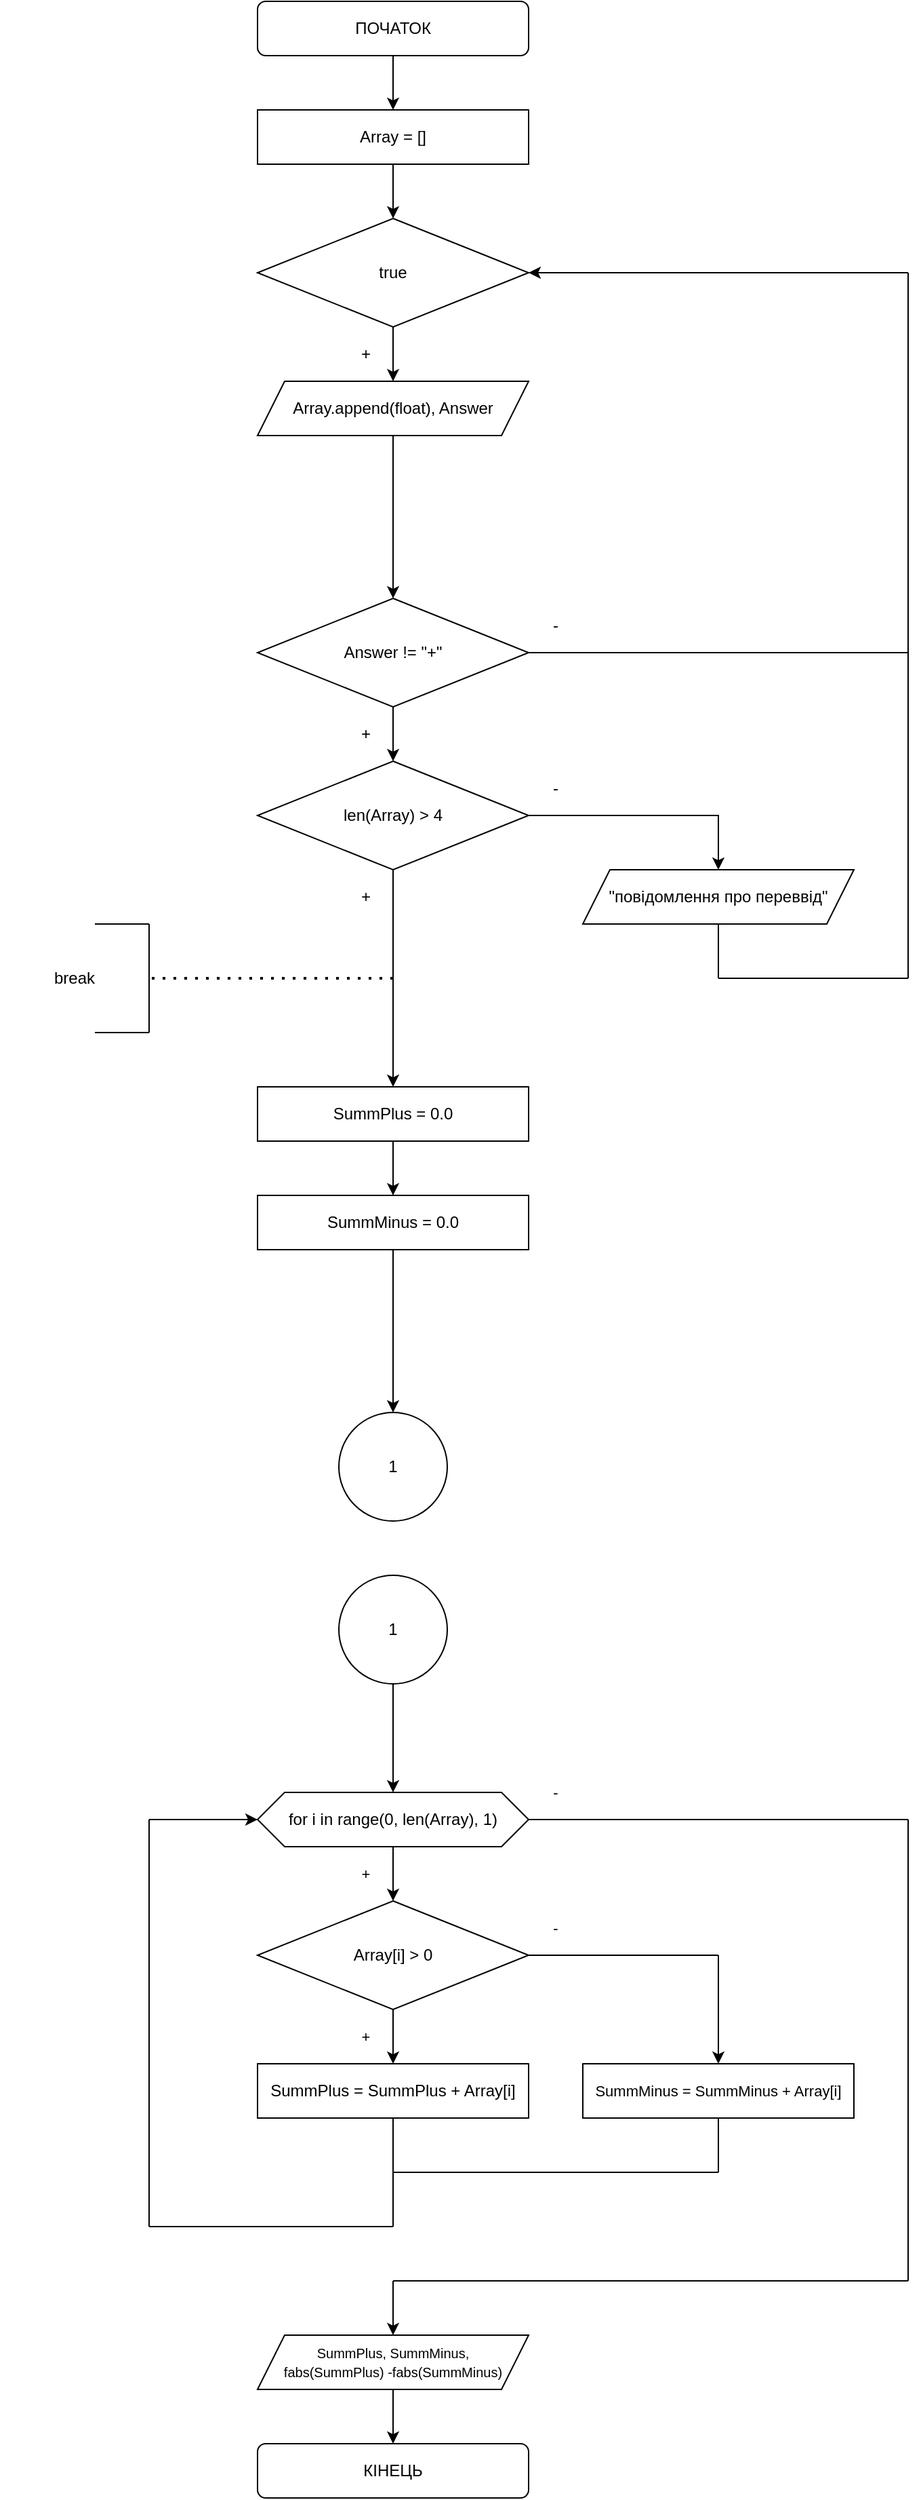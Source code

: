 <mxfile version="16.5.1" type="device"><diagram id="uTJQJn8EHaszXV-2sIAf" name="Страница 1"><mxGraphModel dx="868" dy="563" grid="1" gridSize="10" guides="1" tooltips="1" connect="1" arrows="1" fold="1" page="1" pageScale="1" pageWidth="827" pageHeight="1169" math="0" shadow="0"><root><mxCell id="0"/><mxCell id="1" parent="0"/><mxCell id="x2SuxCz4BPsx6J8EMy84-63" value="" style="edgeStyle=orthogonalEdgeStyle;rounded=0;orthogonalLoop=1;jettySize=auto;html=1;" parent="1" source="x2SuxCz4BPsx6J8EMy84-1" target="x2SuxCz4BPsx6J8EMy84-62" edge="1"><mxGeometry relative="1" as="geometry"/></mxCell><mxCell id="x2SuxCz4BPsx6J8EMy84-1" value="ПОЧАТОК" style="rounded=1;whiteSpace=wrap;html=1;" parent="1" vertex="1"><mxGeometry x="320" y="40" width="200" height="40" as="geometry"/></mxCell><mxCell id="x2SuxCz4BPsx6J8EMy84-65" value="" style="edgeStyle=orthogonalEdgeStyle;rounded=0;orthogonalLoop=1;jettySize=auto;html=1;" parent="1" source="x2SuxCz4BPsx6J8EMy84-62" target="x2SuxCz4BPsx6J8EMy84-64" edge="1"><mxGeometry relative="1" as="geometry"/></mxCell><mxCell id="x2SuxCz4BPsx6J8EMy84-62" value="Array = []" style="rounded=0;whiteSpace=wrap;html=1;" parent="1" vertex="1"><mxGeometry x="320" y="120" width="200" height="40" as="geometry"/></mxCell><mxCell id="dttyNYzgsFKUPBgSHIjl-3" value="" style="edgeStyle=orthogonalEdgeStyle;rounded=0;orthogonalLoop=1;jettySize=auto;html=1;" parent="1" source="x2SuxCz4BPsx6J8EMy84-64" edge="1"><mxGeometry relative="1" as="geometry"><mxPoint x="420" y="320" as="targetPoint"/></mxGeometry></mxCell><mxCell id="x2SuxCz4BPsx6J8EMy84-64" value="true" style="rhombus;whiteSpace=wrap;html=1;" parent="1" vertex="1"><mxGeometry x="320" y="200" width="200" height="80" as="geometry"/></mxCell><mxCell id="x2SuxCz4BPsx6J8EMy84-70" value="" style="edgeStyle=orthogonalEdgeStyle;rounded=0;orthogonalLoop=1;jettySize=auto;html=1;" parent="1" source="x2SuxCz4BPsx6J8EMy84-66" target="x2SuxCz4BPsx6J8EMy84-69" edge="1"><mxGeometry relative="1" as="geometry"/></mxCell><mxCell id="x2SuxCz4BPsx6J8EMy84-66" value="Array.append(float), Answer" style="shape=parallelogram;perimeter=parallelogramPerimeter;whiteSpace=wrap;html=1;fixedSize=1;" parent="1" vertex="1"><mxGeometry x="320" y="320" width="200" height="40" as="geometry"/></mxCell><mxCell id="x2SuxCz4BPsx6J8EMy84-72" value="" style="edgeStyle=orthogonalEdgeStyle;rounded=0;orthogonalLoop=1;jettySize=auto;html=1;" parent="1" source="x2SuxCz4BPsx6J8EMy84-69" target="x2SuxCz4BPsx6J8EMy84-71" edge="1"><mxGeometry relative="1" as="geometry"/></mxCell><mxCell id="x2SuxCz4BPsx6J8EMy84-69" value="Answer != &quot;+&quot;" style="rhombus;whiteSpace=wrap;html=1;" parent="1" vertex="1"><mxGeometry x="320" y="480" width="200" height="80" as="geometry"/></mxCell><mxCell id="x2SuxCz4BPsx6J8EMy84-120" value="" style="edgeStyle=orthogonalEdgeStyle;rounded=0;orthogonalLoop=1;jettySize=auto;html=1;" parent="1" source="x2SuxCz4BPsx6J8EMy84-71" target="x2SuxCz4BPsx6J8EMy84-73" edge="1"><mxGeometry relative="1" as="geometry"><Array as="points"><mxPoint x="660" y="640"/></Array></mxGeometry></mxCell><mxCell id="x2SuxCz4BPsx6J8EMy84-71" value="len(Array) &amp;gt; 4" style="rhombus;whiteSpace=wrap;html=1;" parent="1" vertex="1"><mxGeometry x="320" y="600" width="200" height="80" as="geometry"/></mxCell><mxCell id="x2SuxCz4BPsx6J8EMy84-73" value="&quot;повідомлення про переввід&quot;" style="shape=parallelogram;perimeter=parallelogramPerimeter;whiteSpace=wrap;html=1;fixedSize=1;" parent="1" vertex="1"><mxGeometry x="560" y="680" width="200" height="40" as="geometry"/></mxCell><mxCell id="x2SuxCz4BPsx6J8EMy84-80" value="+" style="text;html=1;strokeColor=none;fillColor=none;align=center;verticalAlign=middle;whiteSpace=wrap;rounded=0;" parent="1" vertex="1"><mxGeometry x="380" y="280" width="40" height="40" as="geometry"/></mxCell><mxCell id="x2SuxCz4BPsx6J8EMy84-81" value="+" style="text;html=1;strokeColor=none;fillColor=none;align=center;verticalAlign=middle;whiteSpace=wrap;rounded=0;" parent="1" vertex="1"><mxGeometry x="380" y="560" width="40" height="40" as="geometry"/></mxCell><mxCell id="x2SuxCz4BPsx6J8EMy84-84" value="+" style="text;html=1;strokeColor=none;fillColor=none;align=center;verticalAlign=middle;whiteSpace=wrap;rounded=0;" parent="1" vertex="1"><mxGeometry x="380" y="680" width="40" height="40" as="geometry"/></mxCell><mxCell id="x2SuxCz4BPsx6J8EMy84-89" value="" style="endArrow=classic;html=1;rounded=0;exitX=0.5;exitY=1;exitDx=0;exitDy=0;entryX=0.5;entryY=0;entryDx=0;entryDy=0;" parent="1" source="x2SuxCz4BPsx6J8EMy84-71" edge="1" target="x2SuxCz4BPsx6J8EMy84-90"><mxGeometry width="50" height="50" relative="1" as="geometry"><mxPoint x="520" y="690" as="sourcePoint"/><mxPoint x="420" y="720" as="targetPoint"/></mxGeometry></mxCell><mxCell id="x2SuxCz4BPsx6J8EMy84-92" value="" style="edgeStyle=orthogonalEdgeStyle;rounded=0;orthogonalLoop=1;jettySize=auto;html=1;" parent="1" source="x2SuxCz4BPsx6J8EMy84-90" target="x2SuxCz4BPsx6J8EMy84-91" edge="1"><mxGeometry relative="1" as="geometry"/></mxCell><mxCell id="x2SuxCz4BPsx6J8EMy84-90" value="SummPlus = 0.0" style="rounded=0;whiteSpace=wrap;html=1;" parent="1" vertex="1"><mxGeometry x="320" y="840" width="200" height="40" as="geometry"/></mxCell><mxCell id="x2SuxCz4BPsx6J8EMy84-94" value="" style="edgeStyle=orthogonalEdgeStyle;rounded=0;orthogonalLoop=1;jettySize=auto;html=1;entryX=0.5;entryY=0;entryDx=0;entryDy=0;exitX=0.5;exitY=1;exitDx=0;exitDy=0;" parent="1" source="x2SuxCz4BPsx6J8EMy84-91" target="x2SuxCz4BPsx6J8EMy84-96" edge="1"><mxGeometry relative="1" as="geometry"><mxPoint x="420" y="840" as="targetPoint"/><mxPoint x="420" y="940" as="sourcePoint"/></mxGeometry></mxCell><mxCell id="x2SuxCz4BPsx6J8EMy84-91" value="&lt;span&gt;SummMinus = 0.0&lt;/span&gt;" style="rounded=0;whiteSpace=wrap;html=1;" parent="1" vertex="1"><mxGeometry x="320" y="920" width="200" height="40" as="geometry"/></mxCell><mxCell id="x2SuxCz4BPsx6J8EMy84-104" value="" style="edgeStyle=orthogonalEdgeStyle;rounded=0;orthogonalLoop=1;jettySize=auto;html=1;" parent="1" source="x2SuxCz4BPsx6J8EMy84-95" target="x2SuxCz4BPsx6J8EMy84-99" edge="1"><mxGeometry relative="1" as="geometry"/></mxCell><mxCell id="x2SuxCz4BPsx6J8EMy84-95" value="for i in range(0, len(Array), 1)" style="shape=hexagon;perimeter=hexagonPerimeter2;whiteSpace=wrap;html=1;fixedSize=1;" parent="1" vertex="1"><mxGeometry x="320" y="1360" width="200" height="40" as="geometry"/></mxCell><mxCell id="x2SuxCz4BPsx6J8EMy84-96" value="1" style="ellipse;whiteSpace=wrap;html=1;aspect=fixed;" parent="1" vertex="1"><mxGeometry x="380" y="1080" width="80" height="80" as="geometry"/></mxCell><mxCell id="x2SuxCz4BPsx6J8EMy84-98" value="" style="edgeStyle=orthogonalEdgeStyle;rounded=0;orthogonalLoop=1;jettySize=auto;html=1;" parent="1" source="x2SuxCz4BPsx6J8EMy84-97" target="x2SuxCz4BPsx6J8EMy84-95" edge="1"><mxGeometry relative="1" as="geometry"/></mxCell><mxCell id="x2SuxCz4BPsx6J8EMy84-97" value="1" style="ellipse;whiteSpace=wrap;html=1;aspect=fixed;" parent="1" vertex="1"><mxGeometry x="380" y="1200" width="80" height="80" as="geometry"/></mxCell><mxCell id="x2SuxCz4BPsx6J8EMy84-103" value="" style="edgeStyle=orthogonalEdgeStyle;rounded=0;orthogonalLoop=1;jettySize=auto;html=1;" parent="1" source="x2SuxCz4BPsx6J8EMy84-99" target="x2SuxCz4BPsx6J8EMy84-100" edge="1"><mxGeometry relative="1" as="geometry"/></mxCell><mxCell id="x2SuxCz4BPsx6J8EMy84-99" value="Array[i] &amp;gt; 0" style="rhombus;whiteSpace=wrap;html=1;" parent="1" vertex="1"><mxGeometry x="320" y="1440" width="200" height="80" as="geometry"/></mxCell><mxCell id="x2SuxCz4BPsx6J8EMy84-100" value="SummPlus = SummPlus + Array[i]" style="rounded=0;whiteSpace=wrap;html=1;" parent="1" vertex="1"><mxGeometry x="320" y="1560" width="200" height="40" as="geometry"/></mxCell><mxCell id="x2SuxCz4BPsx6J8EMy84-102" value="&lt;font style=&quot;font-size: 11px&quot;&gt;SummMinus = SummMinus + Array[i]&lt;/font&gt;" style="rounded=0;whiteSpace=wrap;html=1;" parent="1" vertex="1"><mxGeometry x="560" y="1560" width="200" height="40" as="geometry"/></mxCell><mxCell id="x2SuxCz4BPsx6J8EMy84-105" value="" style="endArrow=none;html=1;rounded=0;exitX=1;exitY=0.5;exitDx=0;exitDy=0;" parent="1" source="x2SuxCz4BPsx6J8EMy84-99" edge="1"><mxGeometry width="50" height="50" relative="1" as="geometry"><mxPoint x="660" y="1470" as="sourcePoint"/><mxPoint x="660" y="1480" as="targetPoint"/></mxGeometry></mxCell><mxCell id="x2SuxCz4BPsx6J8EMy84-106" value="" style="endArrow=classic;html=1;rounded=0;entryX=0.5;entryY=0;entryDx=0;entryDy=0;" parent="1" target="x2SuxCz4BPsx6J8EMy84-102" edge="1"><mxGeometry width="50" height="50" relative="1" as="geometry"><mxPoint x="660" y="1480" as="sourcePoint"/><mxPoint x="760" y="1370" as="targetPoint"/></mxGeometry></mxCell><mxCell id="x2SuxCz4BPsx6J8EMy84-107" value="" style="endArrow=none;html=1;rounded=0;entryX=0.5;entryY=1;entryDx=0;entryDy=0;" parent="1" target="x2SuxCz4BPsx6J8EMy84-100" edge="1"><mxGeometry width="50" height="50" relative="1" as="geometry"><mxPoint x="420" y="1680" as="sourcePoint"/><mxPoint x="380" y="1710" as="targetPoint"/></mxGeometry></mxCell><mxCell id="x2SuxCz4BPsx6J8EMy84-108" value="" style="endArrow=none;html=1;rounded=0;entryX=0.5;entryY=1;entryDx=0;entryDy=0;" parent="1" target="x2SuxCz4BPsx6J8EMy84-102" edge="1"><mxGeometry width="50" height="50" relative="1" as="geometry"><mxPoint x="660" y="1640" as="sourcePoint"/><mxPoint x="670" y="1660" as="targetPoint"/></mxGeometry></mxCell><mxCell id="x2SuxCz4BPsx6J8EMy84-109" value="" style="endArrow=none;html=1;rounded=0;" parent="1" edge="1"><mxGeometry width="50" height="50" relative="1" as="geometry"><mxPoint x="420" y="1640" as="sourcePoint"/><mxPoint x="660" y="1640" as="targetPoint"/></mxGeometry></mxCell><mxCell id="x2SuxCz4BPsx6J8EMy84-110" value="" style="endArrow=none;html=1;rounded=0;" parent="1" edge="1"><mxGeometry width="50" height="50" relative="1" as="geometry"><mxPoint x="240" y="1680" as="sourcePoint"/><mxPoint x="420" y="1680" as="targetPoint"/></mxGeometry></mxCell><mxCell id="x2SuxCz4BPsx6J8EMy84-111" value="" style="endArrow=none;html=1;rounded=0;" parent="1" edge="1"><mxGeometry width="50" height="50" relative="1" as="geometry"><mxPoint x="240" y="1680" as="sourcePoint"/><mxPoint x="240" y="1380" as="targetPoint"/></mxGeometry></mxCell><mxCell id="x2SuxCz4BPsx6J8EMy84-112" value="" style="endArrow=none;html=1;rounded=0;exitX=1;exitY=0.5;exitDx=0;exitDy=0;" parent="1" source="x2SuxCz4BPsx6J8EMy84-95" edge="1"><mxGeometry width="50" height="50" relative="1" as="geometry"><mxPoint x="240" y="1380" as="sourcePoint"/><mxPoint x="800" y="1380" as="targetPoint"/></mxGeometry></mxCell><mxCell id="x2SuxCz4BPsx6J8EMy84-113" value="" style="endArrow=classic;html=1;rounded=0;" parent="1" edge="1"><mxGeometry width="50" height="50" relative="1" as="geometry"><mxPoint x="240" y="1380" as="sourcePoint"/><mxPoint x="320" y="1380" as="targetPoint"/></mxGeometry></mxCell><mxCell id="x2SuxCz4BPsx6J8EMy84-114" value="" style="endArrow=none;html=1;rounded=0;" parent="1" edge="1"><mxGeometry width="50" height="50" relative="1" as="geometry"><mxPoint x="800" y="1720" as="sourcePoint"/><mxPoint x="800.002" y="1380" as="targetPoint"/></mxGeometry></mxCell><mxCell id="x2SuxCz4BPsx6J8EMy84-115" value="" style="endArrow=none;html=1;rounded=0;" parent="1" edge="1"><mxGeometry width="50" height="50" relative="1" as="geometry"><mxPoint x="420" y="1720" as="sourcePoint"/><mxPoint x="800" y="1720" as="targetPoint"/></mxGeometry></mxCell><mxCell id="x2SuxCz4BPsx6J8EMy84-116" value="" style="endArrow=classic;html=1;rounded=0;" parent="1" edge="1"><mxGeometry width="50" height="50" relative="1" as="geometry"><mxPoint x="420" y="1720" as="sourcePoint"/><mxPoint x="420" y="1760" as="targetPoint"/></mxGeometry></mxCell><mxCell id="x2SuxCz4BPsx6J8EMy84-121" value="" style="endArrow=none;html=1;rounded=0;entryX=0.5;entryY=1;entryDx=0;entryDy=0;" parent="1" target="x2SuxCz4BPsx6J8EMy84-73" edge="1"><mxGeometry width="50" height="50" relative="1" as="geometry"><mxPoint x="660" y="760" as="sourcePoint"/><mxPoint x="700" y="790" as="targetPoint"/></mxGeometry></mxCell><mxCell id="x2SuxCz4BPsx6J8EMy84-122" value="" style="endArrow=none;html=1;rounded=0;" parent="1" edge="1"><mxGeometry width="50" height="50" relative="1" as="geometry"><mxPoint x="660" y="760" as="sourcePoint"/><mxPoint x="800" y="760" as="targetPoint"/></mxGeometry></mxCell><mxCell id="x2SuxCz4BPsx6J8EMy84-123" value="" style="endArrow=none;html=1;rounded=0;" parent="1" edge="1"><mxGeometry width="50" height="50" relative="1" as="geometry"><mxPoint x="800" y="760" as="sourcePoint"/><mxPoint x="800" y="240" as="targetPoint"/></mxGeometry></mxCell><mxCell id="x2SuxCz4BPsx6J8EMy84-124" value="" style="endArrow=classic;html=1;rounded=0;entryX=1;entryY=0.5;entryDx=0;entryDy=0;" parent="1" target="x2SuxCz4BPsx6J8EMy84-64" edge="1"><mxGeometry width="50" height="50" relative="1" as="geometry"><mxPoint x="800" y="240" as="sourcePoint"/><mxPoint x="700" y="270" as="targetPoint"/></mxGeometry></mxCell><mxCell id="x2SuxCz4BPsx6J8EMy84-125" value="" style="endArrow=none;html=1;rounded=0;exitX=1;exitY=0.5;exitDx=0;exitDy=0;" parent="1" source="x2SuxCz4BPsx6J8EMy84-69" edge="1"><mxGeometry width="50" height="50" relative="1" as="geometry"><mxPoint x="590" y="510" as="sourcePoint"/><mxPoint x="800" y="520" as="targetPoint"/></mxGeometry></mxCell><mxCell id="x2SuxCz4BPsx6J8EMy84-126" value="-" style="text;html=1;strokeColor=none;fillColor=none;align=center;verticalAlign=middle;whiteSpace=wrap;rounded=0;" parent="1" vertex="1"><mxGeometry x="520" y="600" width="40" height="40" as="geometry"/></mxCell><mxCell id="x2SuxCz4BPsx6J8EMy84-127" value="-" style="text;html=1;strokeColor=none;fillColor=none;align=center;verticalAlign=middle;whiteSpace=wrap;rounded=0;" parent="1" vertex="1"><mxGeometry x="520" y="480" width="40" height="40" as="geometry"/></mxCell><mxCell id="x2SuxCz4BPsx6J8EMy84-129" value="+" style="text;html=1;strokeColor=none;fillColor=none;align=center;verticalAlign=middle;whiteSpace=wrap;rounded=0;fontSize=11;" parent="1" vertex="1"><mxGeometry x="380" y="1520" width="40" height="40" as="geometry"/></mxCell><mxCell id="x2SuxCz4BPsx6J8EMy84-130" value="-" style="text;html=1;strokeColor=none;fillColor=none;align=center;verticalAlign=middle;whiteSpace=wrap;rounded=0;fontSize=11;" parent="1" vertex="1"><mxGeometry x="520" y="1440" width="40" height="40" as="geometry"/></mxCell><mxCell id="x2SuxCz4BPsx6J8EMy84-131" value="КІНЕЦЬ" style="rounded=1;whiteSpace=wrap;html=1;" parent="1" vertex="1"><mxGeometry x="320" y="1840" width="200" height="40" as="geometry"/></mxCell><mxCell id="x2SuxCz4BPsx6J8EMy84-133" value="" style="edgeStyle=orthogonalEdgeStyle;rounded=0;orthogonalLoop=1;jettySize=auto;html=1;fontSize=11;" parent="1" source="x2SuxCz4BPsx6J8EMy84-132" target="x2SuxCz4BPsx6J8EMy84-131" edge="1"><mxGeometry relative="1" as="geometry"/></mxCell><mxCell id="x2SuxCz4BPsx6J8EMy84-132" value="&lt;font style=&quot;font-size: 10px&quot;&gt;SummPlus, SummMinus,&lt;br&gt;fabs(SummPlus) -fabs(SummMinus)&lt;/font&gt;" style="shape=parallelogram;perimeter=parallelogramPerimeter;whiteSpace=wrap;html=1;fixedSize=1;fontSize=11;" parent="1" vertex="1"><mxGeometry x="320" y="1760" width="200" height="40" as="geometry"/></mxCell><mxCell id="x2SuxCz4BPsx6J8EMy84-135" value="+" style="text;html=1;strokeColor=none;fillColor=none;align=center;verticalAlign=middle;whiteSpace=wrap;rounded=0;fontSize=11;" parent="1" vertex="1"><mxGeometry x="380" y="1400" width="40" height="40" as="geometry"/></mxCell><mxCell id="x2SuxCz4BPsx6J8EMy84-136" value="-" style="text;html=1;strokeColor=none;fillColor=none;align=center;verticalAlign=middle;whiteSpace=wrap;rounded=0;fontSize=11;" parent="1" vertex="1"><mxGeometry x="520" y="1340" width="40" height="40" as="geometry"/></mxCell><mxCell id="7emNc6sxSruhLACfQDTK-1" value="" style="endArrow=none;dashed=1;html=1;dashPattern=1 3;strokeWidth=2;rounded=0;" edge="1" parent="1"><mxGeometry width="50" height="50" relative="1" as="geometry"><mxPoint x="420" y="760" as="sourcePoint"/><mxPoint x="240" y="760" as="targetPoint"/></mxGeometry></mxCell><mxCell id="7emNc6sxSruhLACfQDTK-2" value="" style="endArrow=none;html=1;rounded=0;" edge="1" parent="1"><mxGeometry width="50" height="50" relative="1" as="geometry"><mxPoint x="240" y="800" as="sourcePoint"/><mxPoint x="240" y="720" as="targetPoint"/></mxGeometry></mxCell><mxCell id="7emNc6sxSruhLACfQDTK-3" value="" style="endArrow=none;html=1;rounded=0;" edge="1" parent="1"><mxGeometry width="50" height="50" relative="1" as="geometry"><mxPoint x="200" y="720" as="sourcePoint"/><mxPoint x="240" y="720" as="targetPoint"/></mxGeometry></mxCell><mxCell id="7emNc6sxSruhLACfQDTK-4" value="" style="endArrow=none;html=1;rounded=0;" edge="1" parent="1"><mxGeometry width="50" height="50" relative="1" as="geometry"><mxPoint x="200" y="800" as="sourcePoint"/><mxPoint x="240" y="800" as="targetPoint"/></mxGeometry></mxCell><mxCell id="7emNc6sxSruhLACfQDTK-5" value="break" style="text;html=1;strokeColor=none;fillColor=none;align=center;verticalAlign=middle;whiteSpace=wrap;rounded=0;" vertex="1" parent="1"><mxGeometry x="130" y="720" width="110" height="80" as="geometry"/></mxCell></root></mxGraphModel></diagram></mxfile>